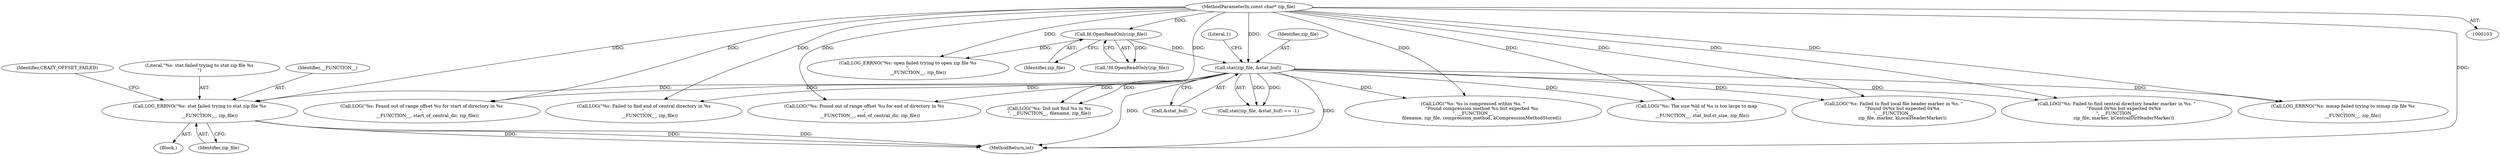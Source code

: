 digraph "0_Chrome_d9e316238aee59acf665d80b544cf4e1edfd3349@pointer" {
"1000129" [label="(Call,LOG_ERRNO(\"%s: stat failed trying to stat zip file %s\n\",\n              __FUNCTION__, zip_file))"];
"1000122" [label="(Call,stat(zip_file, &stat_buf))"];
"1000110" [label="(Call,fd.OpenReadOnly(zip_file))"];
"1000104" [label="(MethodParameterIn,const char* zip_file)"];
"1000209" [label="(Call,LOG(\"%s: Failed to find end of central directory in %s\n\",\n        __FUNCTION__, zip_file))"];
"1000124" [label="(Call,&stat_buf)"];
"1000254" [label="(Call,LOG(\"%s: Found out of range offset %u for end of directory in %s\n\",\n        __FUNCTION__, end_of_central_dir, zip_file))"];
"1000128" [label="(Block,)"];
"1000134" [label="(Identifier,CRAZY_OFFSET_FAILED)"];
"1000123" [label="(Identifier,zip_file)"];
"1000142" [label="(Call,LOG(\"%s: The size %ld of %s is too large to map\n\",\n        __FUNCTION__, stat_buf.st_size, zip_file))"];
"1000110" [label="(Call,fd.OpenReadOnly(zip_file))"];
"1000129" [label="(Call,LOG_ERRNO(\"%s: stat failed trying to stat zip file %s\n\",\n              __FUNCTION__, zip_file))"];
"1000127" [label="(Literal,1)"];
"1000130" [label="(Literal,\"%s: stat failed trying to stat zip file %s\n\")"];
"1000236" [label="(Call,LOG(\"%s: Found out of range offset %u for start of directory in %s\n\",\n        __FUNCTION__, start_of_central_dir, zip_file))"];
"1000466" [label="(Call,LOG(\"%s: Did not find %s in %s\n\", __FUNCTION__, filename, zip_file))"];
"1000405" [label="(Call,LOG(\"%s: %s is compressed within %s. \"\n            \"Found compression method %u but expected %u\n\", __FUNCTION__,\n            filename, zip_file, compression_method, kCompressionMethodStored))"];
"1000384" [label="(Call,LOG(\"%s: Failed to find local file header marker in %s. \"\n            \"Found 0x%x but expected 0x%x\n\", __FUNCTION__,\n            zip_file, marker, kLocalHeaderMarker))"];
"1000121" [label="(Call,stat(zip_file, &stat_buf) == -1)"];
"1000111" [label="(Identifier,zip_file)"];
"1000473" [label="(MethodReturn,int)"];
"1000113" [label="(Call,LOG_ERRNO(\"%s: open failed trying to open zip file %s\n\",\n              __FUNCTION__, zip_file))"];
"1000303" [label="(Call,LOG(\"%s: Failed to find central directory header marker in %s. \"\n          \"Found 0x%x but expected 0x%x\n\", __FUNCTION__,\n          zip_file, marker, kCentralDirHeaderMarker))"];
"1000132" [label="(Identifier,zip_file)"];
"1000109" [label="(Call,!fd.OpenReadOnly(zip_file))"];
"1000122" [label="(Call,stat(zip_file, &stat_buf))"];
"1000131" [label="(Identifier,__FUNCTION__)"];
"1000167" [label="(Call,LOG_ERRNO(\"%s: mmap failed trying to mmap zip file %s\n\",\n              __FUNCTION__, zip_file))"];
"1000104" [label="(MethodParameterIn,const char* zip_file)"];
"1000129" -> "1000128"  [label="AST: "];
"1000129" -> "1000132"  [label="CFG: "];
"1000130" -> "1000129"  [label="AST: "];
"1000131" -> "1000129"  [label="AST: "];
"1000132" -> "1000129"  [label="AST: "];
"1000134" -> "1000129"  [label="CFG: "];
"1000129" -> "1000473"  [label="DDG: "];
"1000129" -> "1000473"  [label="DDG: "];
"1000129" -> "1000473"  [label="DDG: "];
"1000122" -> "1000129"  [label="DDG: "];
"1000104" -> "1000129"  [label="DDG: "];
"1000122" -> "1000121"  [label="AST: "];
"1000122" -> "1000124"  [label="CFG: "];
"1000123" -> "1000122"  [label="AST: "];
"1000124" -> "1000122"  [label="AST: "];
"1000127" -> "1000122"  [label="CFG: "];
"1000122" -> "1000473"  [label="DDG: "];
"1000122" -> "1000473"  [label="DDG: "];
"1000122" -> "1000121"  [label="DDG: "];
"1000122" -> "1000121"  [label="DDG: "];
"1000110" -> "1000122"  [label="DDG: "];
"1000104" -> "1000122"  [label="DDG: "];
"1000122" -> "1000142"  [label="DDG: "];
"1000122" -> "1000167"  [label="DDG: "];
"1000122" -> "1000209"  [label="DDG: "];
"1000122" -> "1000236"  [label="DDG: "];
"1000122" -> "1000254"  [label="DDG: "];
"1000122" -> "1000303"  [label="DDG: "];
"1000122" -> "1000384"  [label="DDG: "];
"1000122" -> "1000405"  [label="DDG: "];
"1000122" -> "1000466"  [label="DDG: "];
"1000110" -> "1000109"  [label="AST: "];
"1000110" -> "1000111"  [label="CFG: "];
"1000111" -> "1000110"  [label="AST: "];
"1000109" -> "1000110"  [label="CFG: "];
"1000110" -> "1000109"  [label="DDG: "];
"1000104" -> "1000110"  [label="DDG: "];
"1000110" -> "1000113"  [label="DDG: "];
"1000104" -> "1000103"  [label="AST: "];
"1000104" -> "1000473"  [label="DDG: "];
"1000104" -> "1000113"  [label="DDG: "];
"1000104" -> "1000142"  [label="DDG: "];
"1000104" -> "1000167"  [label="DDG: "];
"1000104" -> "1000209"  [label="DDG: "];
"1000104" -> "1000236"  [label="DDG: "];
"1000104" -> "1000254"  [label="DDG: "];
"1000104" -> "1000303"  [label="DDG: "];
"1000104" -> "1000384"  [label="DDG: "];
"1000104" -> "1000405"  [label="DDG: "];
"1000104" -> "1000466"  [label="DDG: "];
}
